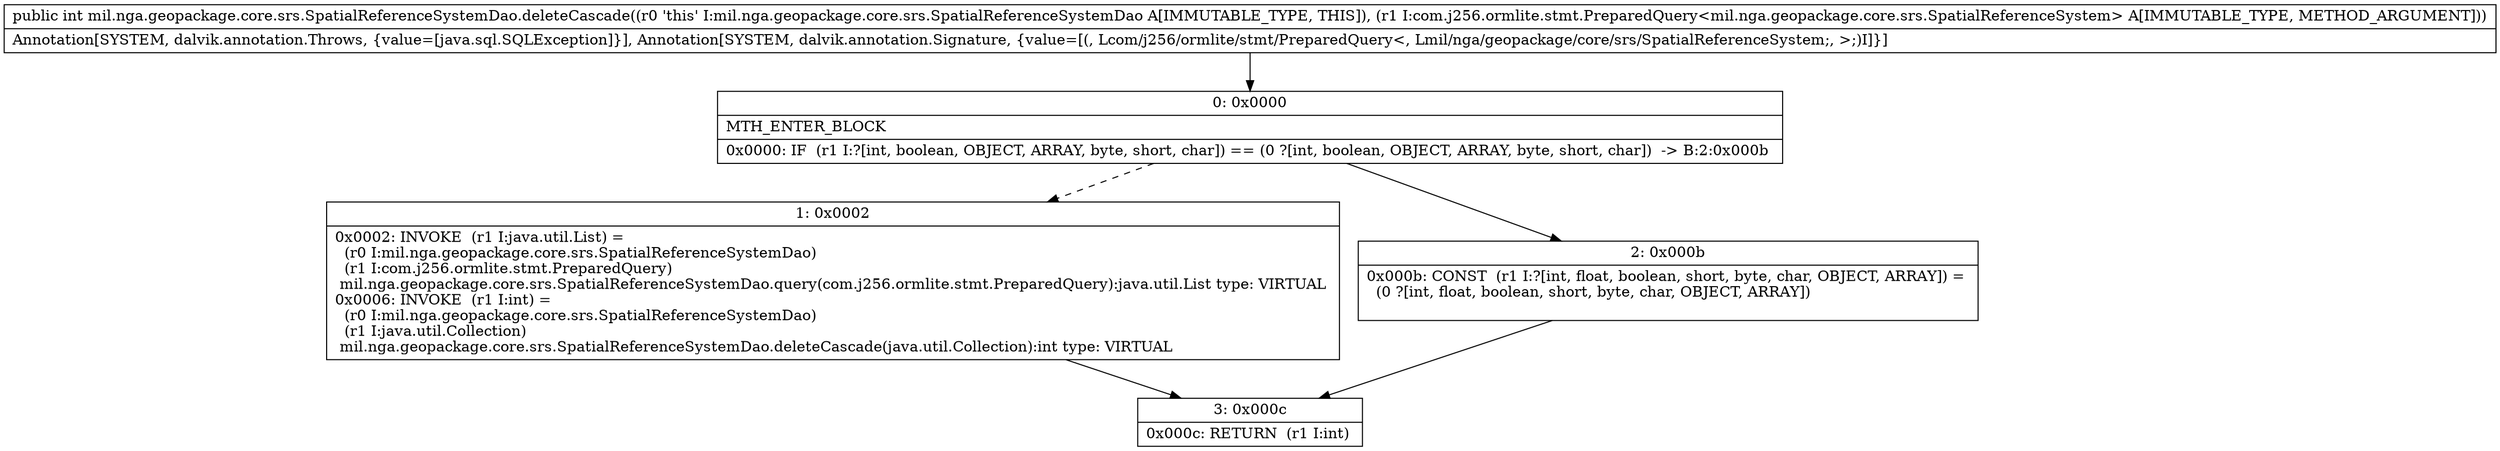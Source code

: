 digraph "CFG formil.nga.geopackage.core.srs.SpatialReferenceSystemDao.deleteCascade(Lcom\/j256\/ormlite\/stmt\/PreparedQuery;)I" {
Node_0 [shape=record,label="{0\:\ 0x0000|MTH_ENTER_BLOCK\l|0x0000: IF  (r1 I:?[int, boolean, OBJECT, ARRAY, byte, short, char]) == (0 ?[int, boolean, OBJECT, ARRAY, byte, short, char])  \-\> B:2:0x000b \l}"];
Node_1 [shape=record,label="{1\:\ 0x0002|0x0002: INVOKE  (r1 I:java.util.List) = \l  (r0 I:mil.nga.geopackage.core.srs.SpatialReferenceSystemDao)\l  (r1 I:com.j256.ormlite.stmt.PreparedQuery)\l mil.nga.geopackage.core.srs.SpatialReferenceSystemDao.query(com.j256.ormlite.stmt.PreparedQuery):java.util.List type: VIRTUAL \l0x0006: INVOKE  (r1 I:int) = \l  (r0 I:mil.nga.geopackage.core.srs.SpatialReferenceSystemDao)\l  (r1 I:java.util.Collection)\l mil.nga.geopackage.core.srs.SpatialReferenceSystemDao.deleteCascade(java.util.Collection):int type: VIRTUAL \l}"];
Node_2 [shape=record,label="{2\:\ 0x000b|0x000b: CONST  (r1 I:?[int, float, boolean, short, byte, char, OBJECT, ARRAY]) = \l  (0 ?[int, float, boolean, short, byte, char, OBJECT, ARRAY])\l \l}"];
Node_3 [shape=record,label="{3\:\ 0x000c|0x000c: RETURN  (r1 I:int) \l}"];
MethodNode[shape=record,label="{public int mil.nga.geopackage.core.srs.SpatialReferenceSystemDao.deleteCascade((r0 'this' I:mil.nga.geopackage.core.srs.SpatialReferenceSystemDao A[IMMUTABLE_TYPE, THIS]), (r1 I:com.j256.ormlite.stmt.PreparedQuery\<mil.nga.geopackage.core.srs.SpatialReferenceSystem\> A[IMMUTABLE_TYPE, METHOD_ARGUMENT]))  | Annotation[SYSTEM, dalvik.annotation.Throws, \{value=[java.sql.SQLException]\}], Annotation[SYSTEM, dalvik.annotation.Signature, \{value=[(, Lcom\/j256\/ormlite\/stmt\/PreparedQuery\<, Lmil\/nga\/geopackage\/core\/srs\/SpatialReferenceSystem;, \>;)I]\}]\l}"];
MethodNode -> Node_0;
Node_0 -> Node_1[style=dashed];
Node_0 -> Node_2;
Node_1 -> Node_3;
Node_2 -> Node_3;
}

